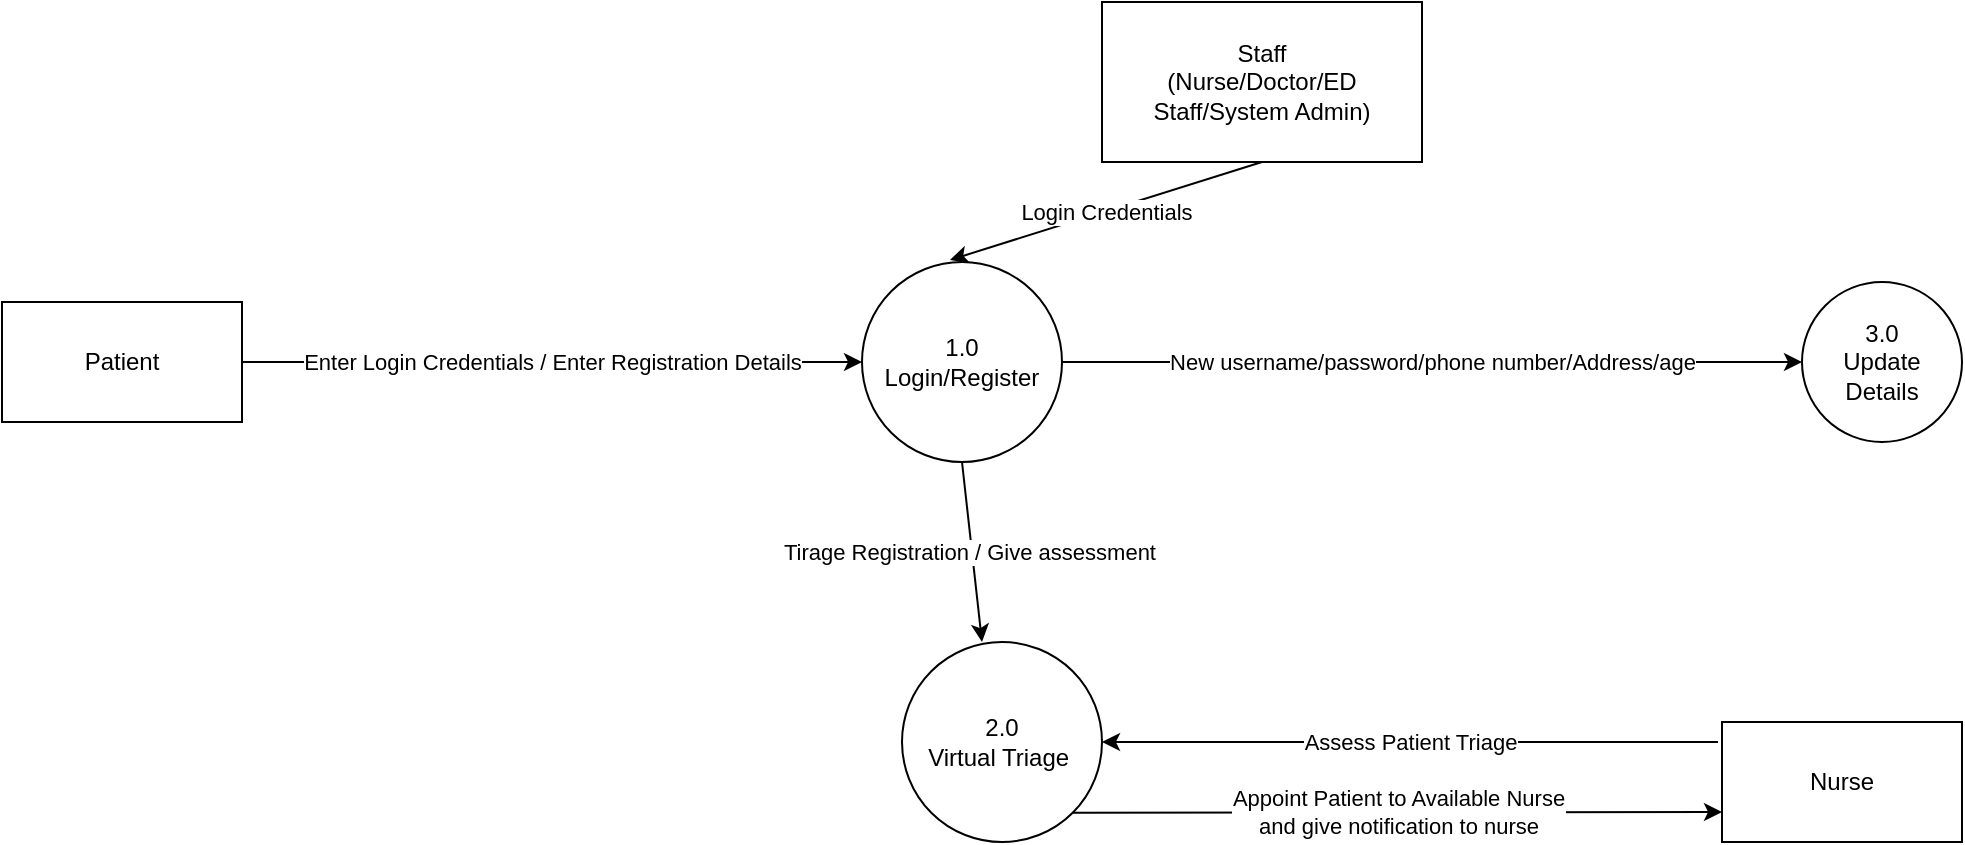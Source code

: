 <mxfile version="24.8.8">
  <diagram name="Page-1" id="bhY8xR5nmjv-XzyrEy0E">
    <mxGraphModel dx="2501" dy="738" grid="1" gridSize="10" guides="1" tooltips="1" connect="1" arrows="1" fold="1" page="1" pageScale="1" pageWidth="827" pageHeight="1169" math="0" shadow="0">
      <root>
        <mxCell id="0" />
        <mxCell id="1" parent="0" />
        <mxCell id="q27jSjWM-QuiwaOQiHTf-1" value="Patient" style="rounded=0;whiteSpace=wrap;html=1;" vertex="1" parent="1">
          <mxGeometry x="-230" y="150" width="120" height="60" as="geometry" />
        </mxCell>
        <mxCell id="q27jSjWM-QuiwaOQiHTf-2" value="1.0&lt;div&gt;Login/Register&lt;/div&gt;" style="ellipse;whiteSpace=wrap;html=1;aspect=fixed;" vertex="1" parent="1">
          <mxGeometry x="200" y="130" width="100" height="100" as="geometry" />
        </mxCell>
        <mxCell id="q27jSjWM-QuiwaOQiHTf-3" value="Enter Login Credentials / Enter Registration Details" style="endArrow=classic;html=1;rounded=0;entryX=0;entryY=0.5;entryDx=0;entryDy=0;exitX=1;exitY=0.5;exitDx=0;exitDy=0;" edge="1" parent="1" source="q27jSjWM-QuiwaOQiHTf-1" target="q27jSjWM-QuiwaOQiHTf-2">
          <mxGeometry width="50" height="50" relative="1" as="geometry">
            <mxPoint x="-100" y="320" as="sourcePoint" />
            <mxPoint x="-50" y="270" as="targetPoint" />
            <mxPoint as="offset" />
          </mxGeometry>
        </mxCell>
        <mxCell id="q27jSjWM-QuiwaOQiHTf-4" value="2.0&lt;div&gt;Virtual Triage&amp;nbsp;&lt;/div&gt;" style="ellipse;whiteSpace=wrap;html=1;aspect=fixed;" vertex="1" parent="1">
          <mxGeometry x="220" y="320" width="100" height="100" as="geometry" />
        </mxCell>
        <mxCell id="q27jSjWM-QuiwaOQiHTf-5" value="Tirage Registration / Give assessment&amp;nbsp;" style="endArrow=classic;html=1;rounded=0;entryX=0.4;entryY=0;entryDx=0;entryDy=0;entryPerimeter=0;exitX=0.5;exitY=1;exitDx=0;exitDy=0;" edge="1" parent="1" source="q27jSjWM-QuiwaOQiHTf-2" target="q27jSjWM-QuiwaOQiHTf-4">
          <mxGeometry width="50" height="50" relative="1" as="geometry">
            <mxPoint x="80" y="310" as="sourcePoint" />
            <mxPoint x="130" y="260" as="targetPoint" />
          </mxGeometry>
        </mxCell>
        <mxCell id="q27jSjWM-QuiwaOQiHTf-6" value="3.0&lt;div&gt;Update Details&lt;/div&gt;" style="ellipse;whiteSpace=wrap;html=1;aspect=fixed;" vertex="1" parent="1">
          <mxGeometry x="670" y="140" width="80" height="80" as="geometry" />
        </mxCell>
        <mxCell id="q27jSjWM-QuiwaOQiHTf-7" value="New username/password/phone number/Address/age" style="endArrow=classic;html=1;rounded=0;entryX=0;entryY=0.5;entryDx=0;entryDy=0;exitX=1;exitY=0.5;exitDx=0;exitDy=0;" edge="1" parent="1" source="q27jSjWM-QuiwaOQiHTf-2" target="q27jSjWM-QuiwaOQiHTf-6">
          <mxGeometry width="50" height="50" relative="1" as="geometry">
            <mxPoint x="360" y="210" as="sourcePoint" />
            <mxPoint x="410" y="160" as="targetPoint" />
          </mxGeometry>
        </mxCell>
        <mxCell id="q27jSjWM-QuiwaOQiHTf-8" value="Nurse" style="rounded=0;whiteSpace=wrap;html=1;" vertex="1" parent="1">
          <mxGeometry x="630" y="360" width="120" height="60" as="geometry" />
        </mxCell>
        <mxCell id="q27jSjWM-QuiwaOQiHTf-9" value="Appoint Patient to Available Nurse&lt;br&gt;and give notification to nurse" style="endArrow=classic;html=1;rounded=0;entryX=0;entryY=0.75;entryDx=0;entryDy=0;exitX=1;exitY=1;exitDx=0;exitDy=0;" edge="1" parent="1" source="q27jSjWM-QuiwaOQiHTf-4" target="q27jSjWM-QuiwaOQiHTf-8">
          <mxGeometry width="50" height="50" relative="1" as="geometry">
            <mxPoint x="360" y="500" as="sourcePoint" />
            <mxPoint x="410" y="450" as="targetPoint" />
          </mxGeometry>
        </mxCell>
        <mxCell id="q27jSjWM-QuiwaOQiHTf-10" value="Assess Patient Triage" style="endArrow=classic;html=1;rounded=0;entryX=1;entryY=0.5;entryDx=0;entryDy=0;" edge="1" parent="1" target="q27jSjWM-QuiwaOQiHTf-4">
          <mxGeometry width="50" height="50" relative="1" as="geometry">
            <mxPoint x="628" y="370" as="sourcePoint" />
            <mxPoint x="470" y="330" as="targetPoint" />
          </mxGeometry>
        </mxCell>
        <mxCell id="q27jSjWM-QuiwaOQiHTf-11" value="Staff &lt;br&gt;(Nurse/Doctor/ED Staff/System Admin)" style="rounded=0;whiteSpace=wrap;html=1;" vertex="1" parent="1">
          <mxGeometry x="320" width="160" height="80" as="geometry" />
        </mxCell>
        <mxCell id="q27jSjWM-QuiwaOQiHTf-12" value="Login Credentials" style="endArrow=classic;html=1;rounded=0;entryX=0.44;entryY=-0.01;entryDx=0;entryDy=0;entryPerimeter=0;exitX=0.5;exitY=1;exitDx=0;exitDy=0;" edge="1" parent="1" source="q27jSjWM-QuiwaOQiHTf-11" target="q27jSjWM-QuiwaOQiHTf-2">
          <mxGeometry width="50" height="50" relative="1" as="geometry">
            <mxPoint x="150" y="80" as="sourcePoint" />
            <mxPoint x="200" y="30" as="targetPoint" />
          </mxGeometry>
        </mxCell>
      </root>
    </mxGraphModel>
  </diagram>
</mxfile>
